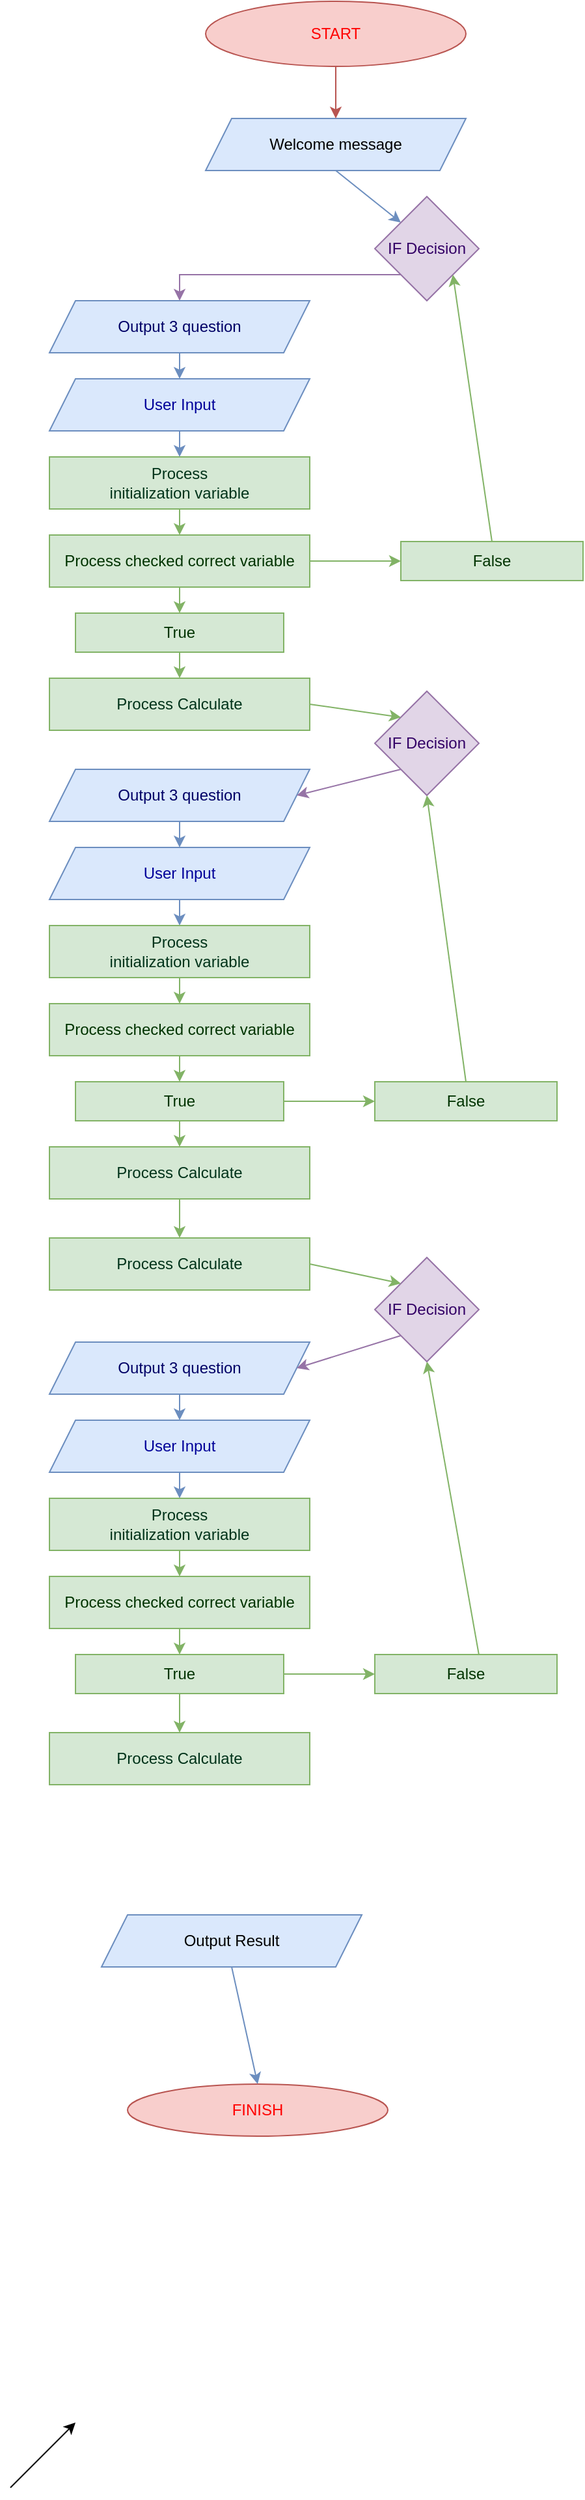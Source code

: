 <mxfile version="20.8.4" type="github">
  <diagram id="J-PO3KiKR2bWTxEIyzNj" name="Page-1">
    <mxGraphModel dx="1387" dy="1896" grid="1" gridSize="10" guides="1" tooltips="1" connect="1" arrows="1" fold="1" page="1" pageScale="1" pageWidth="850" pageHeight="1100" math="0" shadow="0">
      <root>
        <mxCell id="0" />
        <mxCell id="1" parent="0" />
        <mxCell id="RJd5q02op_8VBt5y6fWm-1" value="START" style="ellipse;whiteSpace=wrap;html=1;fillColor=#f8cecc;strokeColor=#b85450;fontColor=#FF0000;" parent="1" vertex="1">
          <mxGeometry x="180" y="-1080" width="200" height="50" as="geometry" />
        </mxCell>
        <mxCell id="RJd5q02op_8VBt5y6fWm-2" value="Welcome message" style="shape=parallelogram;perimeter=parallelogramPerimeter;whiteSpace=wrap;html=1;fixedSize=1;fillColor=#dae8fc;strokeColor=#6c8ebf;" parent="1" vertex="1">
          <mxGeometry x="180" y="-990" width="200" height="40" as="geometry" />
        </mxCell>
        <mxCell id="RJd5q02op_8VBt5y6fWm-3" value="User Input" style="shape=parallelogram;perimeter=parallelogramPerimeter;whiteSpace=wrap;html=1;fixedSize=1;labelBorderColor=none;fillColor=#dae8fc;strokeColor=#6c8ebf;fontColor=#000099;" parent="1" vertex="1">
          <mxGeometry x="60" y="-790" width="200" height="40" as="geometry" />
        </mxCell>
        <mxCell id="RJd5q02op_8VBt5y6fWm-4" value="Process &lt;br&gt;initialization variable" style="rounded=0;whiteSpace=wrap;html=1;fillColor=#d5e8d4;strokeColor=#82b366;fontColor=#00331A;" parent="1" vertex="1">
          <mxGeometry x="60" y="-730" width="200" height="40" as="geometry" />
        </mxCell>
        <mxCell id="RJd5q02op_8VBt5y6fWm-5" value="" style="endArrow=classic;html=1;rounded=0;entryX=0.5;entryY=0;entryDx=0;entryDy=0;fillColor=#f8cecc;strokeColor=#b85450;" parent="1" source="RJd5q02op_8VBt5y6fWm-1" target="RJd5q02op_8VBt5y6fWm-2" edge="1">
          <mxGeometry width="50" height="50" relative="1" as="geometry">
            <mxPoint x="130" y="-960" as="sourcePoint" />
            <mxPoint x="180" y="-1010" as="targetPoint" />
          </mxGeometry>
        </mxCell>
        <mxCell id="RJd5q02op_8VBt5y6fWm-6" value="" style="endArrow=classic;html=1;rounded=0;exitX=0.5;exitY=1;exitDx=0;exitDy=0;fillColor=#dae8fc;strokeColor=#6c8ebf;entryX=0;entryY=0;entryDx=0;entryDy=0;" parent="1" source="RJd5q02op_8VBt5y6fWm-2" edge="1" target="RJd5q02op_8VBt5y6fWm-24">
          <mxGeometry width="50" height="50" relative="1" as="geometry">
            <mxPoint x="100" y="-900" as="sourcePoint" />
            <mxPoint x="280" y="-930" as="targetPoint" />
          </mxGeometry>
        </mxCell>
        <mxCell id="RJd5q02op_8VBt5y6fWm-7" value="" style="endArrow=classic;html=1;rounded=0;exitX=0.5;exitY=1;exitDx=0;exitDy=0;entryX=0.5;entryY=0;entryDx=0;entryDy=0;fillColor=#dae8fc;strokeColor=#6c8ebf;" parent="1" source="RJd5q02op_8VBt5y6fWm-3" target="RJd5q02op_8VBt5y6fWm-4" edge="1">
          <mxGeometry width="50" height="50" relative="1" as="geometry">
            <mxPoint x="90" y="-820" as="sourcePoint" />
            <mxPoint x="290" y="-840" as="targetPoint" />
          </mxGeometry>
        </mxCell>
        <mxCell id="RJd5q02op_8VBt5y6fWm-10" value="Process checked correct variable" style="rounded=0;whiteSpace=wrap;html=1;fillColor=#d5e8d4;strokeColor=#82b366;fontColor=#003300;" parent="1" vertex="1">
          <mxGeometry x="60" y="-670" width="200" height="40" as="geometry" />
        </mxCell>
        <mxCell id="RJd5q02op_8VBt5y6fWm-12" value="Process Calculate" style="rounded=0;whiteSpace=wrap;html=1;fillColor=#d5e8d4;strokeColor=#82b366;fontColor=#00331A;" parent="1" vertex="1">
          <mxGeometry x="60" y="-200" width="200" height="40" as="geometry" />
        </mxCell>
        <mxCell id="RJd5q02op_8VBt5y6fWm-14" value="Output Result" style="shape=parallelogram;perimeter=parallelogramPerimeter;whiteSpace=wrap;html=1;fixedSize=1;fillColor=#dae8fc;strokeColor=#6c8ebf;" parent="1" vertex="1">
          <mxGeometry x="100" y="390" width="200" height="40" as="geometry" />
        </mxCell>
        <mxCell id="RJd5q02op_8VBt5y6fWm-15" value="FINISH" style="ellipse;whiteSpace=wrap;html=1;fillColor=#f8cecc;strokeColor=#b85450;fontColor=#FF0000;" parent="1" vertex="1">
          <mxGeometry x="120" y="520" width="200" height="40" as="geometry" />
        </mxCell>
        <mxCell id="RJd5q02op_8VBt5y6fWm-17" value="" style="endArrow=classic;html=1;rounded=0;exitX=0.5;exitY=1;exitDx=0;exitDy=0;entryX=0.5;entryY=0;entryDx=0;entryDy=0;fillColor=#d5e8d4;strokeColor=#82b366;" parent="1" source="RJd5q02op_8VBt5y6fWm-12" target="zvVpbP3WFfJE0JpFe64Z-59" edge="1">
          <mxGeometry width="50" height="50" relative="1" as="geometry">
            <mxPoint x="300" y="-590" as="sourcePoint" />
            <mxPoint x="350" y="-640" as="targetPoint" />
          </mxGeometry>
        </mxCell>
        <mxCell id="RJd5q02op_8VBt5y6fWm-18" value="" style="endArrow=classic;html=1;rounded=0;exitX=0.5;exitY=1;exitDx=0;exitDy=0;entryX=0.5;entryY=0;entryDx=0;entryDy=0;fillColor=#dae8fc;strokeColor=#6c8ebf;" parent="1" source="RJd5q02op_8VBt5y6fWm-14" target="RJd5q02op_8VBt5y6fWm-15" edge="1">
          <mxGeometry width="50" height="50" relative="1" as="geometry">
            <mxPoint x="260" y="-70" as="sourcePoint" />
            <mxPoint x="310" y="-120" as="targetPoint" />
          </mxGeometry>
        </mxCell>
        <mxCell id="RJd5q02op_8VBt5y6fWm-20" value="" style="endArrow=classic;html=1;rounded=0;fontColor=#FF0000;exitX=0.5;exitY=1;exitDx=0;exitDy=0;entryX=0.5;entryY=0;entryDx=0;entryDy=0;fillColor=#d5e8d4;strokeColor=#82b366;" parent="1" source="RJd5q02op_8VBt5y6fWm-4" target="RJd5q02op_8VBt5y6fWm-10" edge="1">
          <mxGeometry width="50" height="50" relative="1" as="geometry">
            <mxPoint x="250" y="-740" as="sourcePoint" />
            <mxPoint x="300" y="-790" as="targetPoint" />
          </mxGeometry>
        </mxCell>
        <mxCell id="RJd5q02op_8VBt5y6fWm-24" value="IF Decision" style="rhombus;whiteSpace=wrap;html=1;labelBorderColor=none;fillColor=#e1d5e7;strokeColor=#9673a6;fontColor=#330066;" parent="1" vertex="1">
          <mxGeometry x="310" y="-930" width="80" height="80" as="geometry" />
        </mxCell>
        <mxCell id="RJd5q02op_8VBt5y6fWm-25" value="" style="endArrow=classic;html=1;rounded=0;fontColor=#330066;exitX=0;exitY=1;exitDx=0;exitDy=0;fillColor=#e1d5e7;strokeColor=#9673a6;entryX=0.5;entryY=0;entryDx=0;entryDy=0;" parent="1" source="RJd5q02op_8VBt5y6fWm-24" target="RJd5q02op_8VBt5y6fWm-34" edge="1">
          <mxGeometry width="50" height="50" relative="1" as="geometry">
            <mxPoint x="460" y="-640" as="sourcePoint" />
            <mxPoint x="140" y="-880" as="targetPoint" />
            <Array as="points">
              <mxPoint x="160" y="-870" />
            </Array>
          </mxGeometry>
        </mxCell>
        <mxCell id="RJd5q02op_8VBt5y6fWm-26" value="True" style="rounded=0;whiteSpace=wrap;html=1;labelBorderColor=none;fillColor=#d5e8d4;strokeColor=#82b366;fontColor=#003300;" parent="1" vertex="1">
          <mxGeometry x="80" y="-610" width="160" height="30" as="geometry" />
        </mxCell>
        <mxCell id="RJd5q02op_8VBt5y6fWm-27" value="False" style="rounded=0;whiteSpace=wrap;html=1;labelBorderColor=none;fillColor=#d5e8d4;strokeColor=#82b366;fontColor=#003300;" parent="1" vertex="1">
          <mxGeometry x="330" y="-665" width="140" height="30" as="geometry" />
        </mxCell>
        <mxCell id="RJd5q02op_8VBt5y6fWm-29" value="" style="endArrow=classic;html=1;rounded=0;fontColor=#330066;exitX=0.5;exitY=1;exitDx=0;exitDy=0;entryX=0.5;entryY=0;entryDx=0;entryDy=0;fillColor=#d5e8d4;strokeColor=#82b366;" parent="1" source="RJd5q02op_8VBt5y6fWm-10" target="RJd5q02op_8VBt5y6fWm-26" edge="1">
          <mxGeometry width="50" height="50" relative="1" as="geometry">
            <mxPoint x="460" y="-640" as="sourcePoint" />
            <mxPoint x="510" y="-690" as="targetPoint" />
          </mxGeometry>
        </mxCell>
        <mxCell id="RJd5q02op_8VBt5y6fWm-30" value="" style="endArrow=classic;html=1;rounded=0;fontColor=#330066;exitX=1;exitY=0.5;exitDx=0;exitDy=0;entryX=0;entryY=0.5;entryDx=0;entryDy=0;fillColor=#d5e8d4;strokeColor=#82b366;" parent="1" source="RJd5q02op_8VBt5y6fWm-10" target="RJd5q02op_8VBt5y6fWm-27" edge="1">
          <mxGeometry width="50" height="50" relative="1" as="geometry">
            <mxPoint x="460" y="-640" as="sourcePoint" />
            <mxPoint x="510" y="-690" as="targetPoint" />
          </mxGeometry>
        </mxCell>
        <mxCell id="RJd5q02op_8VBt5y6fWm-31" value="" style="endArrow=classic;html=1;rounded=0;fontColor=#330066;exitX=0.5;exitY=0;exitDx=0;exitDy=0;entryX=1;entryY=1;entryDx=0;entryDy=0;fillColor=#d5e8d4;strokeColor=#82b366;" parent="1" source="RJd5q02op_8VBt5y6fWm-27" target="RJd5q02op_8VBt5y6fWm-24" edge="1">
          <mxGeometry width="50" height="50" relative="1" as="geometry">
            <mxPoint x="460" y="-640" as="sourcePoint" />
            <mxPoint x="510" y="-690" as="targetPoint" />
          </mxGeometry>
        </mxCell>
        <mxCell id="RJd5q02op_8VBt5y6fWm-33" style="edgeStyle=orthogonalEdgeStyle;rounded=0;orthogonalLoop=1;jettySize=auto;html=1;exitX=0.5;exitY=1;exitDx=0;exitDy=0;fontColor=#003300;" parent="1" source="RJd5q02op_8VBt5y6fWm-26" target="RJd5q02op_8VBt5y6fWm-26" edge="1">
          <mxGeometry relative="1" as="geometry" />
        </mxCell>
        <mxCell id="RJd5q02op_8VBt5y6fWm-34" value="Output 3 question" style="shape=parallelogram;perimeter=parallelogramPerimeter;whiteSpace=wrap;html=1;fixedSize=1;labelBorderColor=none;fillColor=#dae8fc;strokeColor=#6c8ebf;fontColor=#000066;" parent="1" vertex="1">
          <mxGeometry x="60" y="-850" width="200" height="40" as="geometry" />
        </mxCell>
        <mxCell id="RJd5q02op_8VBt5y6fWm-35" value="" style="endArrow=classic;html=1;rounded=0;fontColor=#000066;exitX=0.5;exitY=1;exitDx=0;exitDy=0;entryX=0.5;entryY=0;entryDx=0;entryDy=0;fillColor=#dae8fc;strokeColor=#6c8ebf;" parent="1" source="RJd5q02op_8VBt5y6fWm-34" target="RJd5q02op_8VBt5y6fWm-3" edge="1">
          <mxGeometry width="50" height="50" relative="1" as="geometry">
            <mxPoint x="-30" y="-790" as="sourcePoint" />
            <mxPoint x="20" y="-840" as="targetPoint" />
          </mxGeometry>
        </mxCell>
        <mxCell id="zvVpbP3WFfJE0JpFe64Z-1" value="" style="endArrow=classic;html=1;rounded=0;exitX=0.5;exitY=1;exitDx=0;exitDy=0;entryX=0.5;entryY=0;entryDx=0;entryDy=0;fillColor=#dae8fc;strokeColor=#6c8ebf;" edge="1" parent="1" source="zvVpbP3WFfJE0JpFe64Z-11" target="zvVpbP3WFfJE0JpFe64Z-12">
          <mxGeometry width="50" height="50" relative="1" as="geometry">
            <mxPoint x="150" y="-360" as="sourcePoint" />
            <mxPoint x="150" y="-340" as="targetPoint" />
          </mxGeometry>
        </mxCell>
        <mxCell id="zvVpbP3WFfJE0JpFe64Z-2" value="" style="endArrow=classic;html=1;rounded=0;fontColor=#FF0000;entryX=0.5;entryY=0;entryDx=0;entryDy=0;fillColor=#d5e8d4;strokeColor=#82b366;exitX=0.5;exitY=1;exitDx=0;exitDy=0;" edge="1" parent="1" source="zvVpbP3WFfJE0JpFe64Z-12" target="zvVpbP3WFfJE0JpFe64Z-13">
          <mxGeometry width="50" height="50" relative="1" as="geometry">
            <mxPoint x="140" y="-320" as="sourcePoint" />
            <mxPoint x="150" y="-280" as="targetPoint" />
          </mxGeometry>
        </mxCell>
        <mxCell id="zvVpbP3WFfJE0JpFe64Z-3" value="IF Decision" style="rhombus;whiteSpace=wrap;html=1;labelBorderColor=none;fillColor=#e1d5e7;strokeColor=#9673a6;fontColor=#330066;" vertex="1" parent="1">
          <mxGeometry x="310" y="-550" width="80" height="80" as="geometry" />
        </mxCell>
        <mxCell id="zvVpbP3WFfJE0JpFe64Z-5" value="False" style="rounded=0;whiteSpace=wrap;html=1;labelBorderColor=none;fillColor=#d5e8d4;strokeColor=#82b366;fontColor=#003300;" vertex="1" parent="1">
          <mxGeometry x="310" y="-250" width="140" height="30" as="geometry" />
        </mxCell>
        <mxCell id="zvVpbP3WFfJE0JpFe64Z-6" value="" style="endArrow=classic;html=1;rounded=0;fontColor=#330066;exitX=0.5;exitY=1;exitDx=0;exitDy=0;entryX=0.5;entryY=0;entryDx=0;entryDy=0;fillColor=#d5e8d4;strokeColor=#82b366;" edge="1" parent="1" source="zvVpbP3WFfJE0JpFe64Z-13" target="zvVpbP3WFfJE0JpFe64Z-14">
          <mxGeometry width="50" height="50" relative="1" as="geometry">
            <mxPoint x="150" y="-240" as="sourcePoint" />
            <mxPoint x="150" y="-220" as="targetPoint" />
          </mxGeometry>
        </mxCell>
        <mxCell id="zvVpbP3WFfJE0JpFe64Z-7" value="" style="endArrow=classic;html=1;rounded=0;fontColor=#330066;exitX=1;exitY=0.5;exitDx=0;exitDy=0;entryX=0;entryY=0.5;entryDx=0;entryDy=0;fillColor=#d5e8d4;strokeColor=#82b366;" edge="1" parent="1" target="zvVpbP3WFfJE0JpFe64Z-5" source="zvVpbP3WFfJE0JpFe64Z-14">
          <mxGeometry width="50" height="50" relative="1" as="geometry">
            <mxPoint x="250" y="-260" as="sourcePoint" />
            <mxPoint x="500" y="-300" as="targetPoint" />
          </mxGeometry>
        </mxCell>
        <mxCell id="zvVpbP3WFfJE0JpFe64Z-8" value="" style="endArrow=classic;html=1;rounded=0;fontColor=#330066;exitX=0.5;exitY=0;exitDx=0;exitDy=0;fillColor=#d5e8d4;strokeColor=#82b366;entryX=0.5;entryY=1;entryDx=0;entryDy=0;" edge="1" parent="1" source="zvVpbP3WFfJE0JpFe64Z-5" target="zvVpbP3WFfJE0JpFe64Z-3">
          <mxGeometry width="50" height="50" relative="1" as="geometry">
            <mxPoint x="450" y="-250" as="sourcePoint" />
            <mxPoint x="500" y="-300" as="targetPoint" />
          </mxGeometry>
        </mxCell>
        <mxCell id="zvVpbP3WFfJE0JpFe64Z-9" style="edgeStyle=orthogonalEdgeStyle;rounded=0;orthogonalLoop=1;jettySize=auto;html=1;exitX=0.5;exitY=1;exitDx=0;exitDy=0;fontColor=#003300;" edge="1" parent="1">
          <mxGeometry relative="1" as="geometry">
            <mxPoint x="150" y="-190" as="sourcePoint" />
            <mxPoint x="150" y="-190" as="targetPoint" />
          </mxGeometry>
        </mxCell>
        <mxCell id="zvVpbP3WFfJE0JpFe64Z-10" value="" style="endArrow=classic;html=1;rounded=0;fontColor=#000066;exitX=0.5;exitY=1;exitDx=0;exitDy=0;fillColor=#dae8fc;strokeColor=#6c8ebf;" edge="1" parent="1" source="zvVpbP3WFfJE0JpFe64Z-17" target="zvVpbP3WFfJE0JpFe64Z-11">
          <mxGeometry width="50" height="50" relative="1" as="geometry">
            <mxPoint x="150" y="-420" as="sourcePoint" />
            <mxPoint x="140" y="-430" as="targetPoint" />
          </mxGeometry>
        </mxCell>
        <mxCell id="zvVpbP3WFfJE0JpFe64Z-11" value="User Input" style="shape=parallelogram;perimeter=parallelogramPerimeter;whiteSpace=wrap;html=1;fixedSize=1;labelBorderColor=none;fillColor=#dae8fc;strokeColor=#6c8ebf;fontColor=#000099;" vertex="1" parent="1">
          <mxGeometry x="60" y="-430" width="200" height="40" as="geometry" />
        </mxCell>
        <mxCell id="zvVpbP3WFfJE0JpFe64Z-12" value="Process &lt;br&gt;initialization variable" style="rounded=0;whiteSpace=wrap;html=1;fillColor=#d5e8d4;strokeColor=#82b366;fontColor=#00331A;" vertex="1" parent="1">
          <mxGeometry x="60" y="-370" width="200" height="40" as="geometry" />
        </mxCell>
        <mxCell id="zvVpbP3WFfJE0JpFe64Z-13" value="Process checked correct variable" style="rounded=0;whiteSpace=wrap;html=1;fillColor=#d5e8d4;strokeColor=#82b366;fontColor=#003300;" vertex="1" parent="1">
          <mxGeometry x="60" y="-310" width="200" height="40" as="geometry" />
        </mxCell>
        <mxCell id="zvVpbP3WFfJE0JpFe64Z-14" value="True" style="rounded=0;whiteSpace=wrap;html=1;labelBorderColor=none;fillColor=#d5e8d4;strokeColor=#82b366;fontColor=#003300;" vertex="1" parent="1">
          <mxGeometry x="80" y="-250" width="160" height="30" as="geometry" />
        </mxCell>
        <mxCell id="zvVpbP3WFfJE0JpFe64Z-16" value="" style="endArrow=classic;html=1;rounded=0;exitX=0.5;exitY=1;exitDx=0;exitDy=0;entryX=0.5;entryY=0;entryDx=0;entryDy=0;fillColor=#d5e8d4;strokeColor=#82b366;" edge="1" parent="1" source="RJd5q02op_8VBt5y6fWm-26" target="zvVpbP3WFfJE0JpFe64Z-60">
          <mxGeometry width="50" height="50" relative="1" as="geometry">
            <mxPoint x="340" y="-490" as="sourcePoint" />
            <mxPoint x="390" y="-540" as="targetPoint" />
          </mxGeometry>
        </mxCell>
        <mxCell id="zvVpbP3WFfJE0JpFe64Z-17" value="Output 3 question" style="shape=parallelogram;perimeter=parallelogramPerimeter;whiteSpace=wrap;html=1;fixedSize=1;labelBorderColor=none;fillColor=#dae8fc;strokeColor=#6c8ebf;fontColor=#000066;" vertex="1" parent="1">
          <mxGeometry x="60" y="-490" width="200" height="40" as="geometry" />
        </mxCell>
        <mxCell id="zvVpbP3WFfJE0JpFe64Z-19" value="" style="endArrow=classic;html=1;rounded=0;exitX=0;exitY=1;exitDx=0;exitDy=0;entryX=1;entryY=0.5;entryDx=0;entryDy=0;fillColor=#e1d5e7;strokeColor=#9673a6;" edge="1" parent="1" source="zvVpbP3WFfJE0JpFe64Z-3" target="zvVpbP3WFfJE0JpFe64Z-17">
          <mxGeometry width="50" height="50" relative="1" as="geometry">
            <mxPoint x="100" y="-510" as="sourcePoint" />
            <mxPoint x="150" y="-560" as="targetPoint" />
            <Array as="points" />
          </mxGeometry>
        </mxCell>
        <mxCell id="zvVpbP3WFfJE0JpFe64Z-22" value="" style="endArrow=classic;html=1;rounded=0;" edge="1" parent="1">
          <mxGeometry width="50" height="50" relative="1" as="geometry">
            <mxPoint x="30" y="830" as="sourcePoint" />
            <mxPoint x="80" y="780" as="targetPoint" />
          </mxGeometry>
        </mxCell>
        <mxCell id="zvVpbP3WFfJE0JpFe64Z-23" value="" style="endArrow=classic;html=1;rounded=0;exitX=0.5;exitY=1;exitDx=0;exitDy=0;fillColor=#d5e8d4;strokeColor=#82b366;" edge="1" parent="1" source="zvVpbP3WFfJE0JpFe64Z-14" target="RJd5q02op_8VBt5y6fWm-12">
          <mxGeometry width="50" height="50" relative="1" as="geometry">
            <mxPoint x="390" y="-100" as="sourcePoint" />
            <mxPoint x="440" y="-150" as="targetPoint" />
          </mxGeometry>
        </mxCell>
        <mxCell id="zvVpbP3WFfJE0JpFe64Z-42" value="Process Calculate" style="rounded=0;whiteSpace=wrap;html=1;fillColor=#d5e8d4;strokeColor=#82b366;fontColor=#00331A;" vertex="1" parent="1">
          <mxGeometry x="60" y="250" width="200" height="40" as="geometry" />
        </mxCell>
        <mxCell id="zvVpbP3WFfJE0JpFe64Z-43" value="" style="endArrow=classic;html=1;rounded=0;exitX=0.5;exitY=1;exitDx=0;exitDy=0;entryX=0.5;entryY=0;entryDx=0;entryDy=0;fillColor=#dae8fc;strokeColor=#6c8ebf;" edge="1" parent="1" source="zvVpbP3WFfJE0JpFe64Z-51" target="zvVpbP3WFfJE0JpFe64Z-52">
          <mxGeometry width="50" height="50" relative="1" as="geometry">
            <mxPoint x="180" y="120" as="sourcePoint" />
            <mxPoint x="180" y="140" as="targetPoint" />
          </mxGeometry>
        </mxCell>
        <mxCell id="zvVpbP3WFfJE0JpFe64Z-44" value="" style="endArrow=classic;html=1;rounded=0;fontColor=#FF0000;entryX=0.5;entryY=0;entryDx=0;entryDy=0;fillColor=#d5e8d4;strokeColor=#82b366;exitX=0.5;exitY=1;exitDx=0;exitDy=0;" edge="1" parent="1" source="zvVpbP3WFfJE0JpFe64Z-52" target="zvVpbP3WFfJE0JpFe64Z-53">
          <mxGeometry width="50" height="50" relative="1" as="geometry">
            <mxPoint x="170" y="160" as="sourcePoint" />
            <mxPoint x="180" y="200" as="targetPoint" />
          </mxGeometry>
        </mxCell>
        <mxCell id="zvVpbP3WFfJE0JpFe64Z-45" value="False" style="rounded=0;whiteSpace=wrap;html=1;labelBorderColor=none;fillColor=#d5e8d4;strokeColor=#82b366;fontColor=#003300;" vertex="1" parent="1">
          <mxGeometry x="310" y="190" width="140" height="30" as="geometry" />
        </mxCell>
        <mxCell id="zvVpbP3WFfJE0JpFe64Z-46" value="" style="endArrow=classic;html=1;rounded=0;fontColor=#330066;exitX=0.5;exitY=1;exitDx=0;exitDy=0;entryX=0.5;entryY=0;entryDx=0;entryDy=0;fillColor=#d5e8d4;strokeColor=#82b366;" edge="1" parent="1" source="zvVpbP3WFfJE0JpFe64Z-53" target="zvVpbP3WFfJE0JpFe64Z-54">
          <mxGeometry width="50" height="50" relative="1" as="geometry">
            <mxPoint x="180" y="240" as="sourcePoint" />
            <mxPoint x="180" y="260" as="targetPoint" />
          </mxGeometry>
        </mxCell>
        <mxCell id="zvVpbP3WFfJE0JpFe64Z-47" value="" style="endArrow=classic;html=1;rounded=0;fontColor=#330066;exitX=1;exitY=0.5;exitDx=0;exitDy=0;entryX=0;entryY=0.5;entryDx=0;entryDy=0;fillColor=#d5e8d4;strokeColor=#82b366;" edge="1" parent="1" source="zvVpbP3WFfJE0JpFe64Z-54" target="zvVpbP3WFfJE0JpFe64Z-45">
          <mxGeometry width="50" height="50" relative="1" as="geometry">
            <mxPoint x="280" y="220" as="sourcePoint" />
            <mxPoint x="530" y="180" as="targetPoint" />
          </mxGeometry>
        </mxCell>
        <mxCell id="zvVpbP3WFfJE0JpFe64Z-48" value="" style="endArrow=classic;html=1;rounded=0;fontColor=#330066;exitX=0.571;exitY=0;exitDx=0;exitDy=0;entryX=0.5;entryY=1;entryDx=0;entryDy=0;fillColor=#d5e8d4;strokeColor=#82b366;exitPerimeter=0;" edge="1" parent="1" source="zvVpbP3WFfJE0JpFe64Z-45" target="zvVpbP3WFfJE0JpFe64Z-58">
          <mxGeometry width="50" height="50" relative="1" as="geometry">
            <mxPoint x="540" y="210" as="sourcePoint" />
            <mxPoint x="390" y="-60" as="targetPoint" />
          </mxGeometry>
        </mxCell>
        <mxCell id="zvVpbP3WFfJE0JpFe64Z-49" style="edgeStyle=orthogonalEdgeStyle;rounded=0;orthogonalLoop=1;jettySize=auto;html=1;exitX=0.5;exitY=1;exitDx=0;exitDy=0;fontColor=#003300;" edge="1" parent="1">
          <mxGeometry relative="1" as="geometry">
            <mxPoint x="180" y="290" as="sourcePoint" />
            <mxPoint x="180" y="290" as="targetPoint" />
          </mxGeometry>
        </mxCell>
        <mxCell id="zvVpbP3WFfJE0JpFe64Z-50" value="" style="endArrow=classic;html=1;rounded=0;fontColor=#000066;exitX=0.5;exitY=1;exitDx=0;exitDy=0;fillColor=#dae8fc;strokeColor=#6c8ebf;" edge="1" parent="1" source="zvVpbP3WFfJE0JpFe64Z-55" target="zvVpbP3WFfJE0JpFe64Z-51">
          <mxGeometry width="50" height="50" relative="1" as="geometry">
            <mxPoint x="180" y="60" as="sourcePoint" />
            <mxPoint x="170" y="50" as="targetPoint" />
          </mxGeometry>
        </mxCell>
        <mxCell id="zvVpbP3WFfJE0JpFe64Z-51" value="User Input" style="shape=parallelogram;perimeter=parallelogramPerimeter;whiteSpace=wrap;html=1;fixedSize=1;labelBorderColor=none;fillColor=#dae8fc;strokeColor=#6c8ebf;fontColor=#000099;" vertex="1" parent="1">
          <mxGeometry x="60" y="10" width="200" height="40" as="geometry" />
        </mxCell>
        <mxCell id="zvVpbP3WFfJE0JpFe64Z-52" value="Process &lt;br&gt;initialization variable" style="rounded=0;whiteSpace=wrap;html=1;fillColor=#d5e8d4;strokeColor=#82b366;fontColor=#00331A;" vertex="1" parent="1">
          <mxGeometry x="60" y="70" width="200" height="40" as="geometry" />
        </mxCell>
        <mxCell id="zvVpbP3WFfJE0JpFe64Z-53" value="Process checked correct variable" style="rounded=0;whiteSpace=wrap;html=1;fillColor=#d5e8d4;strokeColor=#82b366;fontColor=#003300;" vertex="1" parent="1">
          <mxGeometry x="60" y="130" width="200" height="40" as="geometry" />
        </mxCell>
        <mxCell id="zvVpbP3WFfJE0JpFe64Z-54" value="True" style="rounded=0;whiteSpace=wrap;html=1;labelBorderColor=none;fillColor=#d5e8d4;strokeColor=#82b366;fontColor=#003300;" vertex="1" parent="1">
          <mxGeometry x="80" y="190" width="160" height="30" as="geometry" />
        </mxCell>
        <mxCell id="zvVpbP3WFfJE0JpFe64Z-55" value="Output 3 question" style="shape=parallelogram;perimeter=parallelogramPerimeter;whiteSpace=wrap;html=1;fixedSize=1;labelBorderColor=none;fillColor=#dae8fc;strokeColor=#6c8ebf;fontColor=#000066;" vertex="1" parent="1">
          <mxGeometry x="60" y="-50" width="200" height="40" as="geometry" />
        </mxCell>
        <mxCell id="zvVpbP3WFfJE0JpFe64Z-56" value="" style="endArrow=classic;html=1;rounded=0;exitX=0;exitY=1;exitDx=0;exitDy=0;entryX=1;entryY=0.5;entryDx=0;entryDy=0;fillColor=#e1d5e7;strokeColor=#9673a6;" edge="1" parent="1" target="zvVpbP3WFfJE0JpFe64Z-55" source="zvVpbP3WFfJE0JpFe64Z-58">
          <mxGeometry width="50" height="50" relative="1" as="geometry">
            <mxPoint x="350" y="-60" as="sourcePoint" />
            <mxPoint x="240" y="-100" as="targetPoint" />
            <Array as="points" />
          </mxGeometry>
        </mxCell>
        <mxCell id="zvVpbP3WFfJE0JpFe64Z-57" value="" style="endArrow=classic;html=1;rounded=0;exitX=0.5;exitY=1;exitDx=0;exitDy=0;fillColor=#d5e8d4;strokeColor=#82b366;" edge="1" parent="1" source="zvVpbP3WFfJE0JpFe64Z-54" target="zvVpbP3WFfJE0JpFe64Z-42">
          <mxGeometry width="50" height="50" relative="1" as="geometry">
            <mxPoint x="420" y="380" as="sourcePoint" />
            <mxPoint x="470" y="330" as="targetPoint" />
          </mxGeometry>
        </mxCell>
        <mxCell id="zvVpbP3WFfJE0JpFe64Z-58" value="IF Decision" style="rhombus;whiteSpace=wrap;html=1;labelBorderColor=none;fillColor=#e1d5e7;strokeColor=#9673a6;fontColor=#330066;" vertex="1" parent="1">
          <mxGeometry x="310" y="-115" width="80" height="80" as="geometry" />
        </mxCell>
        <mxCell id="zvVpbP3WFfJE0JpFe64Z-59" value="Process Calculate" style="rounded=0;whiteSpace=wrap;html=1;fillColor=#d5e8d4;strokeColor=#82b366;fontColor=#00331A;" vertex="1" parent="1">
          <mxGeometry x="60" y="-130" width="200" height="40" as="geometry" />
        </mxCell>
        <mxCell id="zvVpbP3WFfJE0JpFe64Z-60" value="Process Calculate" style="rounded=0;whiteSpace=wrap;html=1;fillColor=#d5e8d4;strokeColor=#82b366;fontColor=#00331A;" vertex="1" parent="1">
          <mxGeometry x="60" y="-560" width="200" height="40" as="geometry" />
        </mxCell>
        <mxCell id="zvVpbP3WFfJE0JpFe64Z-61" value="" style="endArrow=classic;html=1;rounded=0;exitX=1;exitY=0.5;exitDx=0;exitDy=0;entryX=0;entryY=0;entryDx=0;entryDy=0;fillColor=#d5e8d4;strokeColor=#82b366;" edge="1" parent="1" source="zvVpbP3WFfJE0JpFe64Z-60" target="zvVpbP3WFfJE0JpFe64Z-3">
          <mxGeometry width="50" height="50" relative="1" as="geometry">
            <mxPoint x="340" y="-540" as="sourcePoint" />
            <mxPoint x="370" y="-500" as="targetPoint" />
          </mxGeometry>
        </mxCell>
        <mxCell id="zvVpbP3WFfJE0JpFe64Z-62" value="" style="endArrow=classic;html=1;rounded=0;exitX=1;exitY=0.5;exitDx=0;exitDy=0;entryX=0;entryY=0;entryDx=0;entryDy=0;fillColor=#d5e8d4;strokeColor=#82b366;" edge="1" parent="1" source="zvVpbP3WFfJE0JpFe64Z-59" target="zvVpbP3WFfJE0JpFe64Z-58">
          <mxGeometry width="50" height="50" relative="1" as="geometry">
            <mxPoint x="400" y="60" as="sourcePoint" />
            <mxPoint x="450" y="10" as="targetPoint" />
          </mxGeometry>
        </mxCell>
      </root>
    </mxGraphModel>
  </diagram>
</mxfile>
